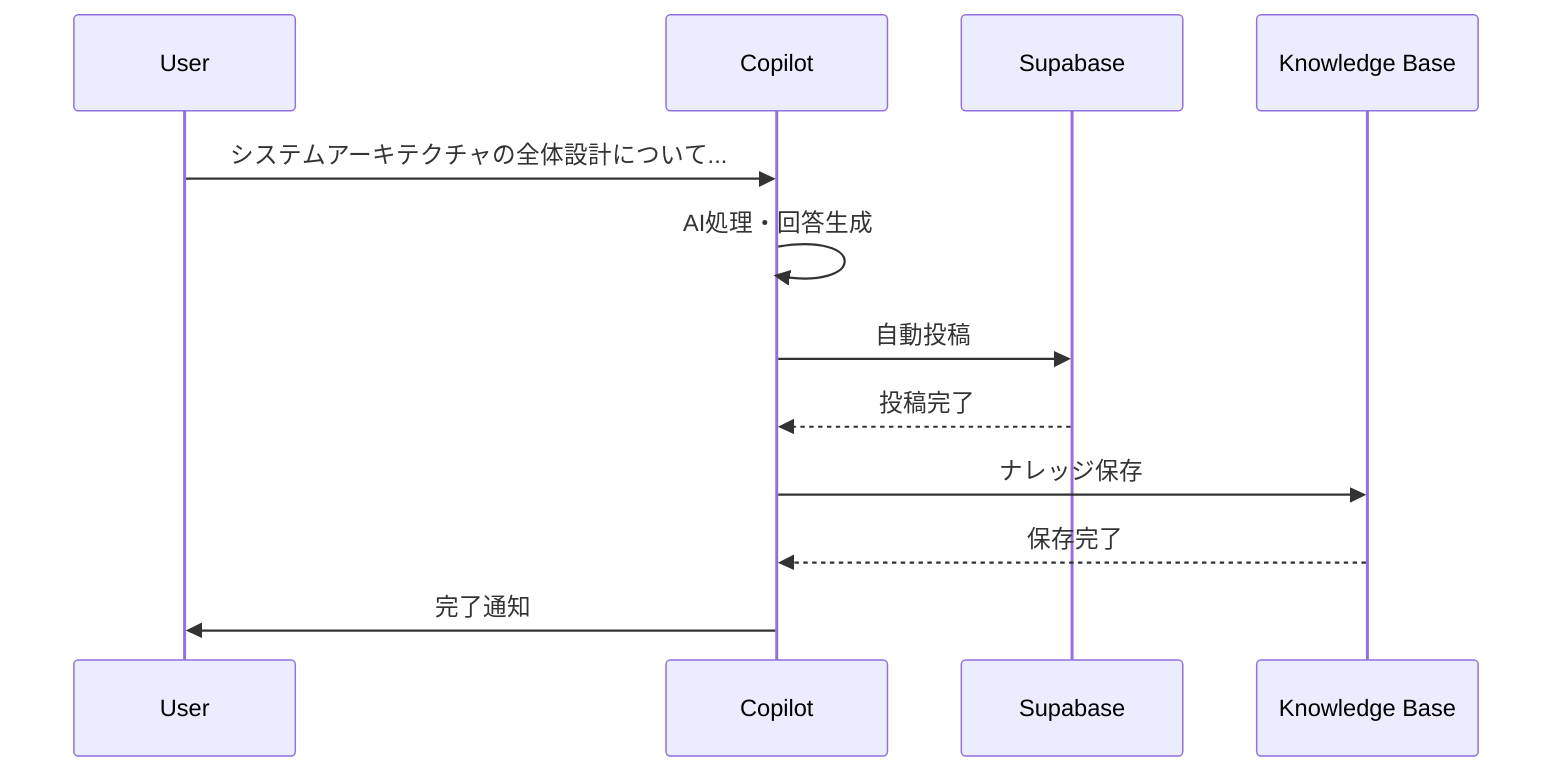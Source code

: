 sequenceDiagram
    participant U as User
    participant C as Copilot
    participant S as Supabase
    participant K as Knowledge Base
    
    U->>C: システムアーキテクチャの全体設計について...
    C->>C: AI処理・回答生成
    C->>S: 自動投稿
    S-->>C: 投稿完了
    C->>K: ナレッジ保存
    K-->>C: 保存完了
    C->>U: 完了通知